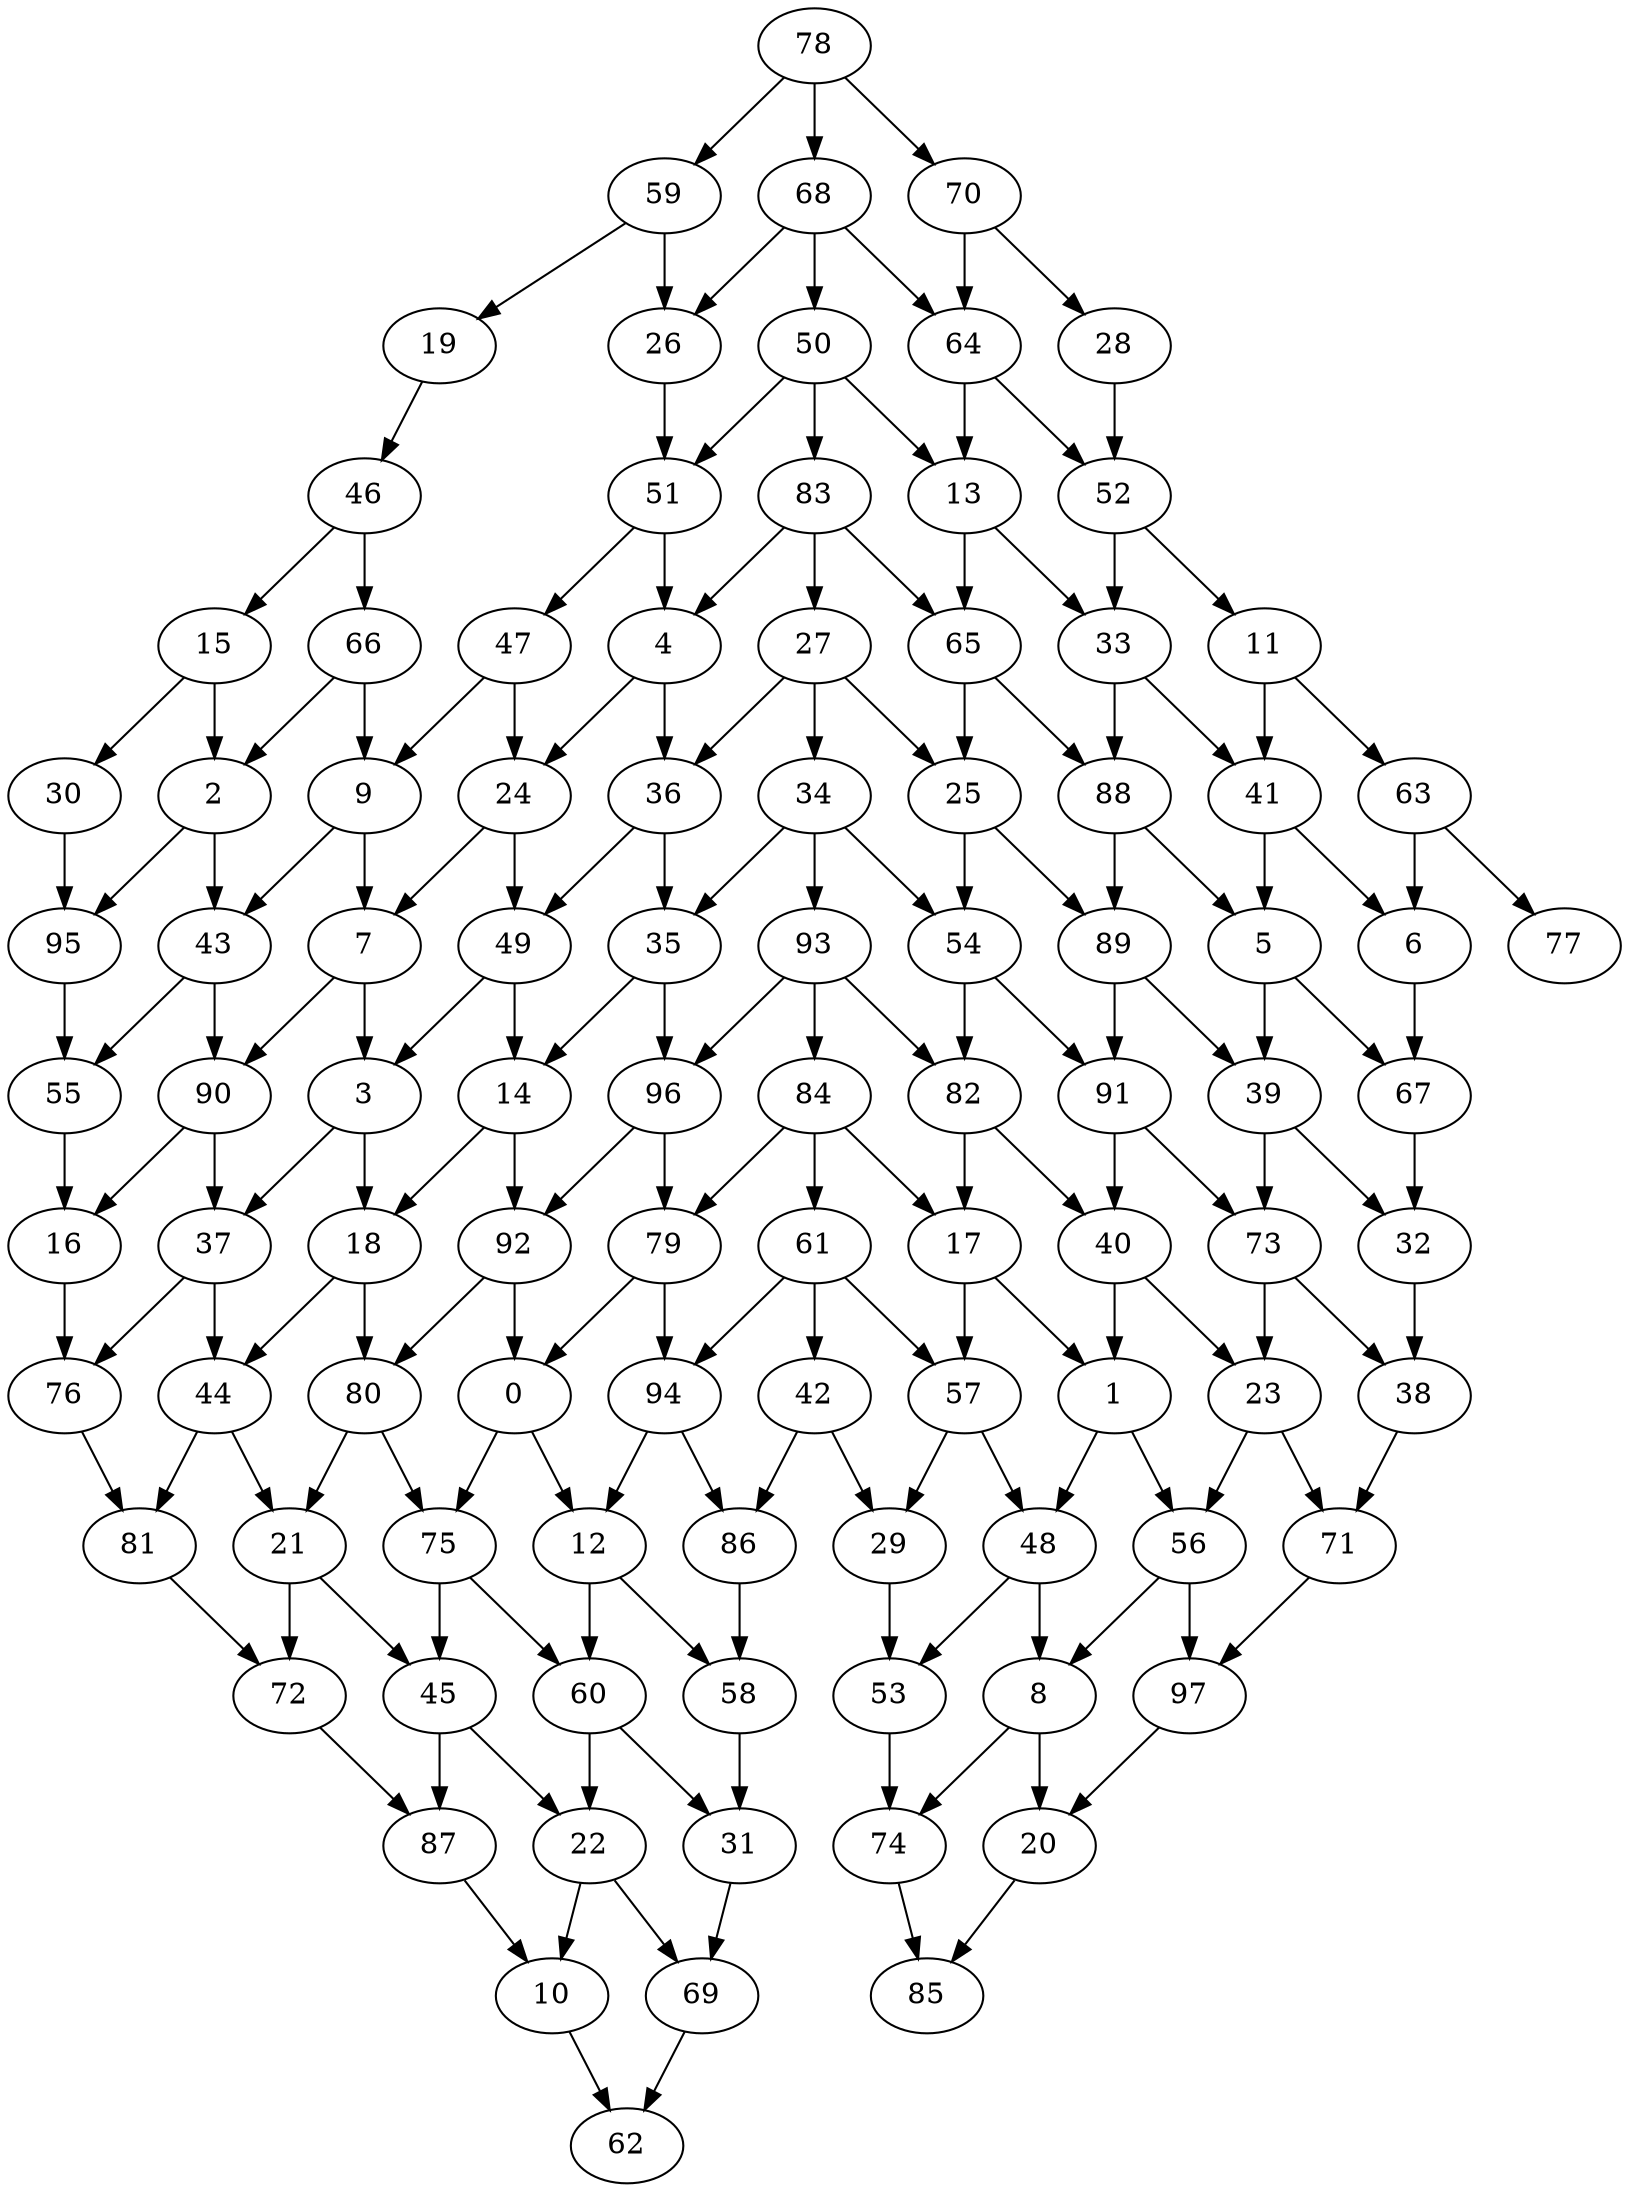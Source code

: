strict digraph "" {
	0 -> 12;
	0 -> 75;
	1 -> 48;
	1 -> 56;
	2 -> 43;
	2 -> 95;
	3 -> 18;
	3 -> 37;
	4 -> 24;
	4 -> 36;
	5 -> 39;
	5 -> 67;
	6 -> 67;
	7 -> 3;
	7 -> 90;
	8 -> 20;
	8 -> 74;
	9 -> 7;
	9 -> 43;
	10 -> 62;
	11 -> 41;
	11 -> 63;
	12 -> 58;
	12 -> 60;
	13 -> 33;
	13 -> 65;
	14 -> 18;
	14 -> 92;
	15 -> 2;
	15 -> 30;
	16 -> 76;
	17 -> 1;
	17 -> 57;
	18 -> 44;
	18 -> 80;
	19 -> 46;
	20 -> 85;
	21 -> 45;
	21 -> 72;
	22 -> 10;
	22 -> 69;
	23 -> 56;
	23 -> 71;
	24 -> 7;
	24 -> 49;
	25 -> 54;
	25 -> 89;
	26 -> 51;
	27 -> 25;
	27 -> 34;
	27 -> 36;
	28 -> 52;
	29 -> 53;
	30 -> 95;
	31 -> 69;
	32 -> 38;
	33 -> 41;
	33 -> 88;
	34 -> 35;
	34 -> 54;
	34 -> 93;
	35 -> 14;
	35 -> 96;
	36 -> 35;
	36 -> 49;
	37 -> 44;
	37 -> 76;
	38 -> 71;
	39 -> 32;
	39 -> 73;
	40 -> 1;
	40 -> 23;
	41 -> 5;
	41 -> 6;
	42 -> 29;
	42 -> 86;
	43 -> 55;
	43 -> 90;
	44 -> 21;
	44 -> 81;
	45 -> 22;
	45 -> 87;
	46 -> 15;
	46 -> 66;
	47 -> 9;
	47 -> 24;
	48 -> 8;
	48 -> 53;
	49 -> 3;
	49 -> 14;
	50 -> 13;
	50 -> 51;
	50 -> 83;
	51 -> 4;
	51 -> 47;
	52 -> 11;
	52 -> 33;
	53 -> 74;
	54 -> 82;
	54 -> 91;
	55 -> 16;
	56 -> 8;
	56 -> 97;
	57 -> 29;
	57 -> 48;
	58 -> 31;
	59 -> 19;
	59 -> 26;
	60 -> 22;
	60 -> 31;
	61 -> 42;
	61 -> 57;
	61 -> 94;
	63 -> 6;
	63 -> 77;
	64 -> 13;
	64 -> 52;
	65 -> 25;
	65 -> 88;
	66 -> 2;
	66 -> 9;
	67 -> 32;
	68 -> 26;
	68 -> 50;
	68 -> 64;
	69 -> 62;
	70 -> 28;
	70 -> 64;
	71 -> 97;
	72 -> 87;
	73 -> 23;
	73 -> 38;
	74 -> 85;
	75 -> 45;
	75 -> 60;
	76 -> 81;
	78 -> 59;
	78 -> 68;
	78 -> 70;
	79 -> 0;
	79 -> 94;
	80 -> 21;
	80 -> 75;
	81 -> 72;
	82 -> 17;
	82 -> 40;
	83 -> 4;
	83 -> 27;
	83 -> 65;
	84 -> 17;
	84 -> 61;
	84 -> 79;
	86 -> 58;
	87 -> 10;
	88 -> 5;
	88 -> 89;
	89 -> 39;
	89 -> 91;
	90 -> 16;
	90 -> 37;
	91 -> 40;
	91 -> 73;
	92 -> 0;
	92 -> 80;
	93 -> 82;
	93 -> 84;
	93 -> 96;
	94 -> 12;
	94 -> 86;
	95 -> 55;
	96 -> 79;
	96 -> 92;
	97 -> 20;
}
